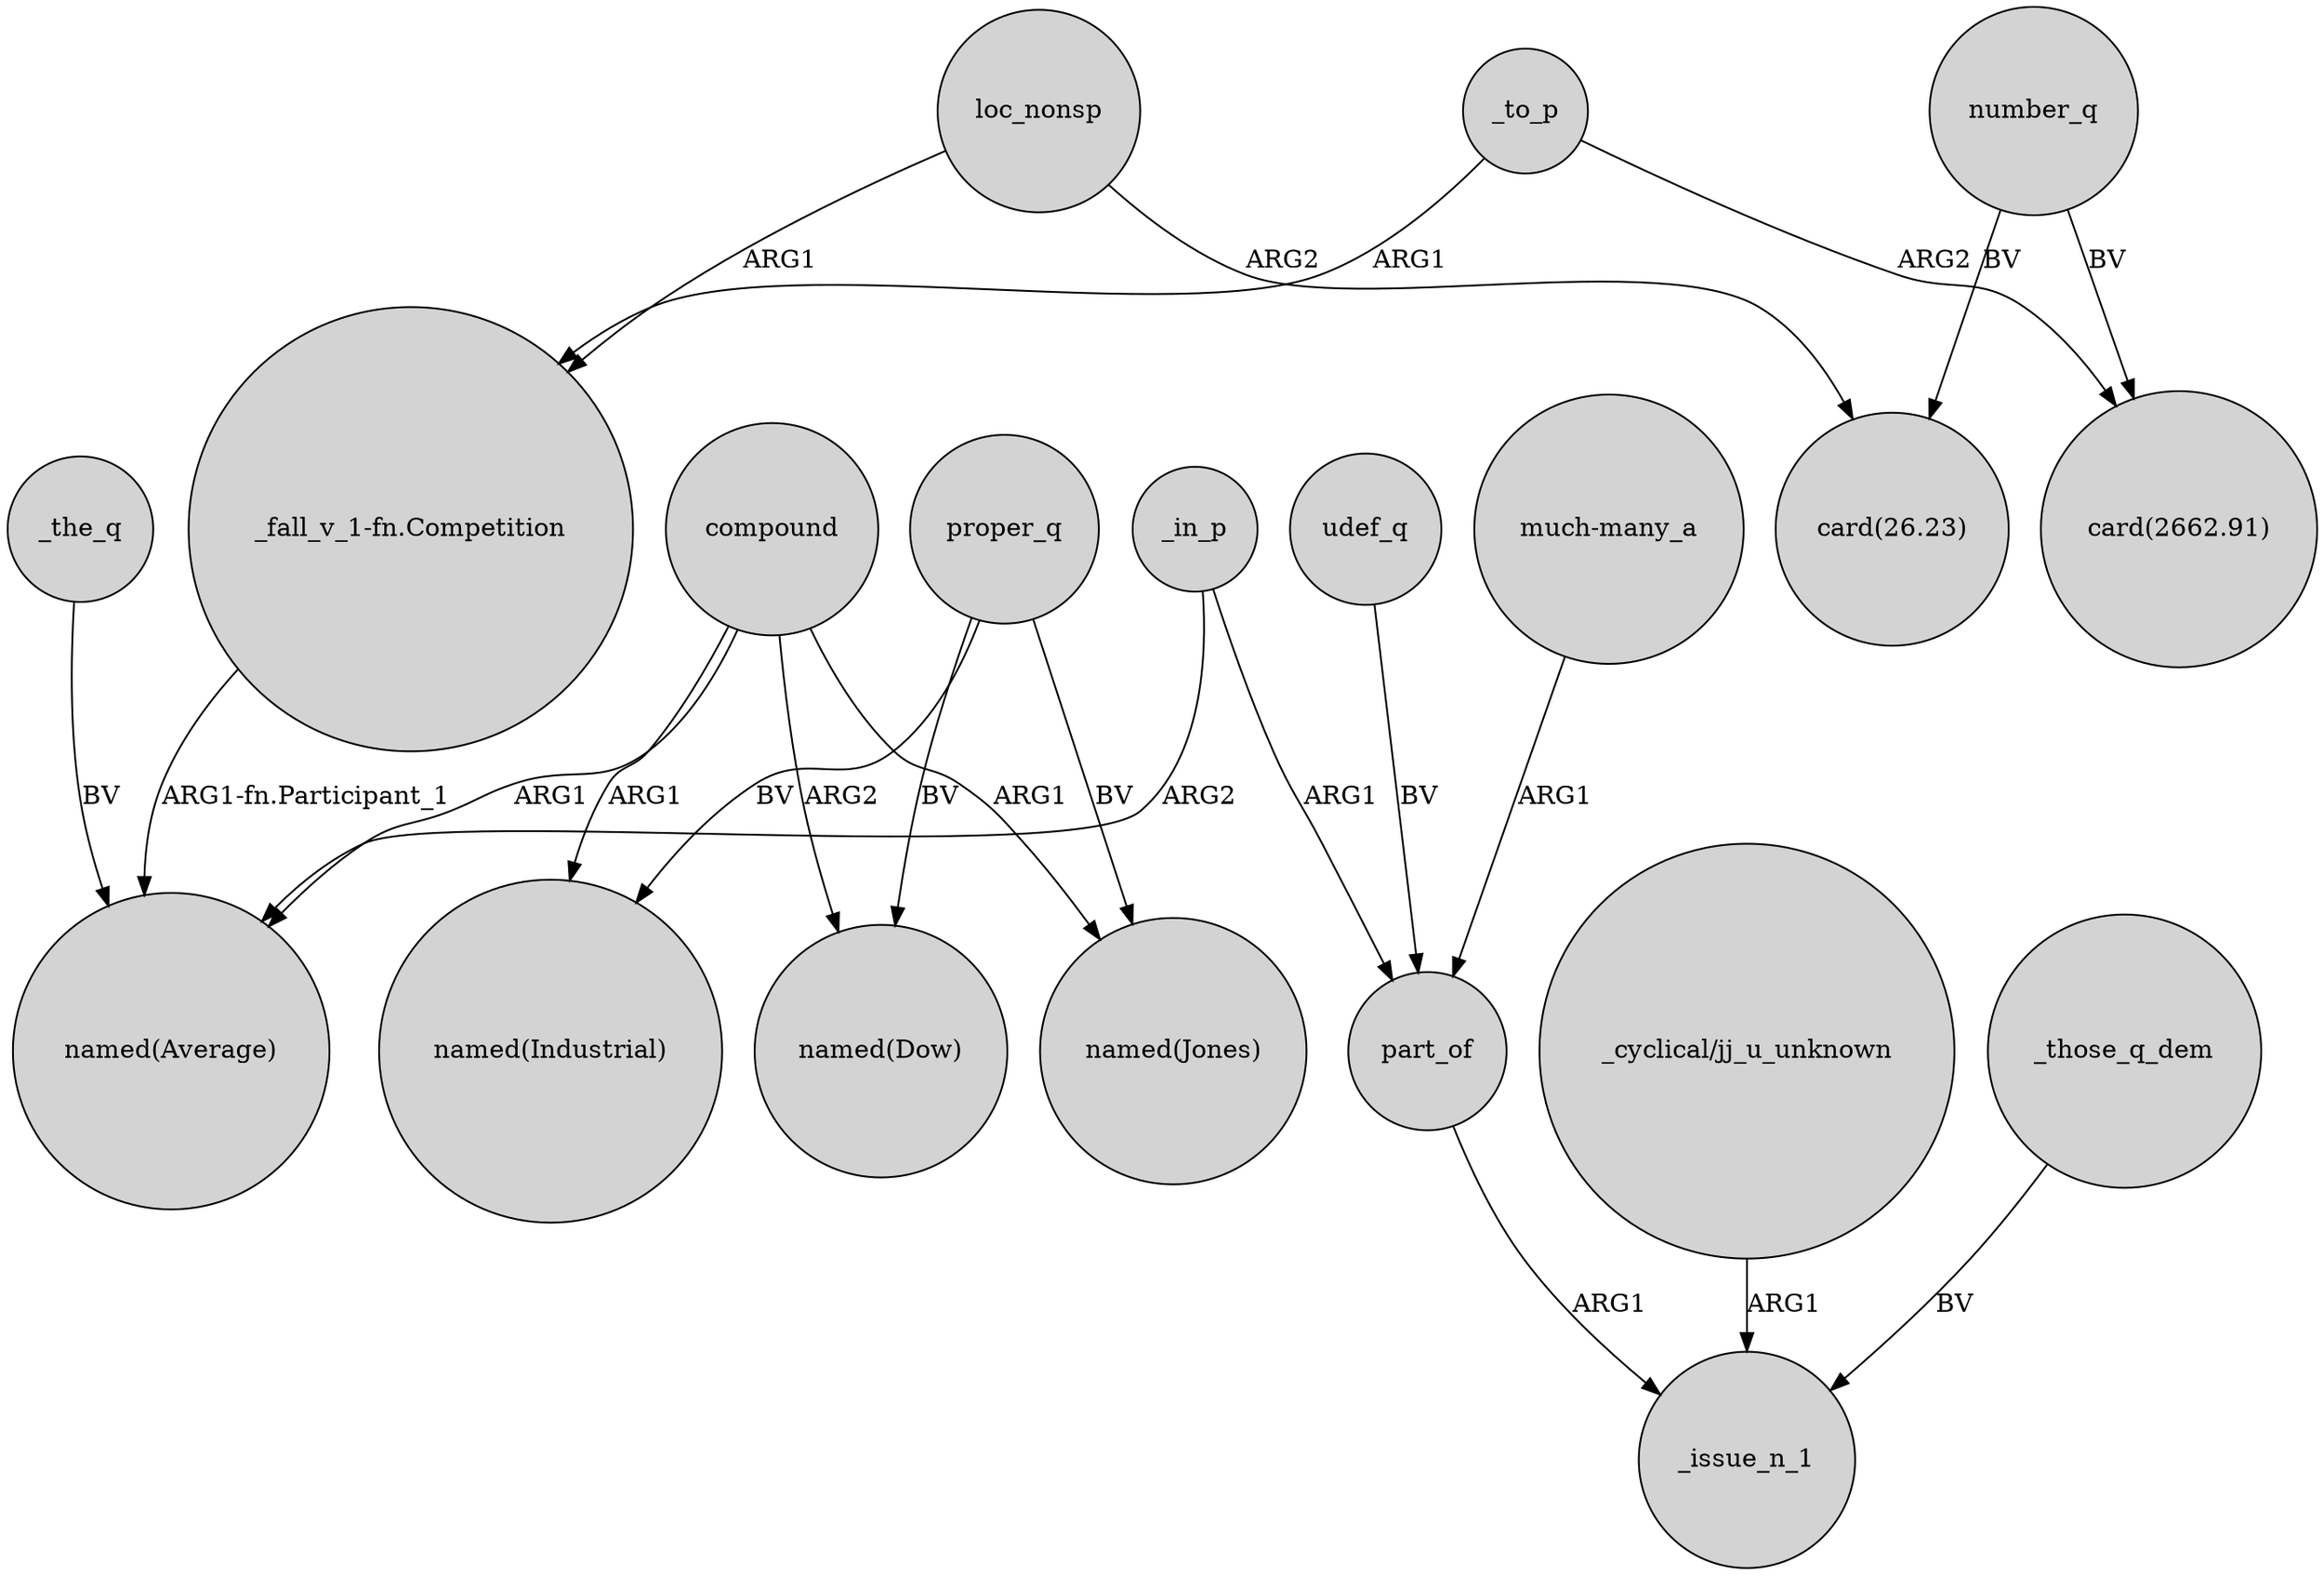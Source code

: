 digraph {
	node [shape=circle style=filled]
	_to_p -> "_fall_v_1-fn.Competition" [label=ARG1]
	compound -> "named(Jones)" [label=ARG1]
	udef_q -> part_of [label=BV]
	_in_p -> part_of [label=ARG1]
	loc_nonsp -> "_fall_v_1-fn.Competition" [label=ARG1]
	_to_p -> "card(2662.91)" [label=ARG2]
	"_cyclical/jj_u_unknown" -> _issue_n_1 [label=ARG1]
	proper_q -> "named(Industrial)" [label=BV]
	number_q -> "card(2662.91)" [label=BV]
	_those_q_dem -> _issue_n_1 [label=BV]
	"much-many_a" -> part_of [label=ARG1]
	_the_q -> "named(Average)" [label=BV]
	proper_q -> "named(Jones)" [label=BV]
	proper_q -> "named(Dow)" [label=BV]
	compound -> "named(Industrial)" [label=ARG1]
	compound -> "named(Average)" [label=ARG1]
	compound -> "named(Dow)" [label=ARG2]
	part_of -> _issue_n_1 [label=ARG1]
	loc_nonsp -> "card(26.23)" [label=ARG2]
	"_fall_v_1-fn.Competition" -> "named(Average)" [label="ARG1-fn.Participant_1"]
	number_q -> "card(26.23)" [label=BV]
	_in_p -> "named(Average)" [label=ARG2]
}
